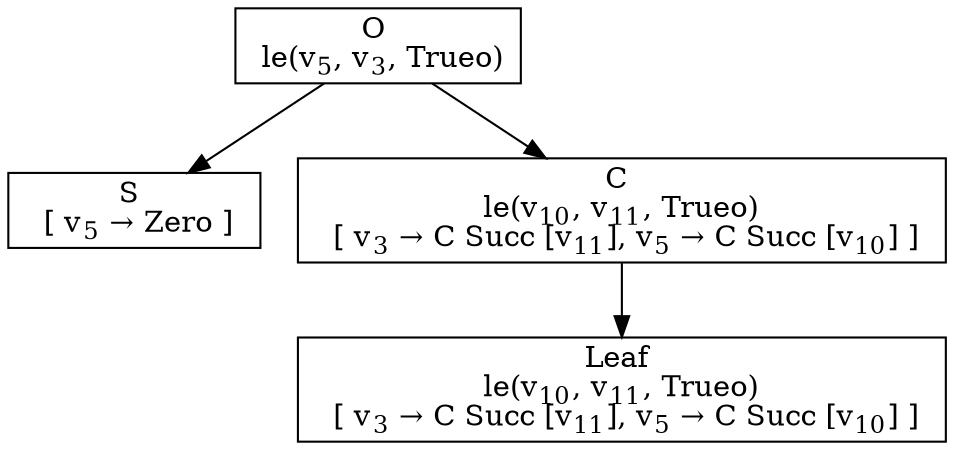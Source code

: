 digraph {
    graph [rankdir=TB
          ,bgcolor=transparent];
    node [shape=box
         ,fillcolor=white
         ,style=filled];
    0 [label=<O <BR/> le(v<SUB>5</SUB>, v<SUB>3</SUB>, Trueo)>];
    1 [label=<S <BR/>  [ v<SUB>5</SUB> &rarr; Zero ] >];
    2 [label=<C <BR/> le(v<SUB>10</SUB>, v<SUB>11</SUB>, Trueo) <BR/>  [ v<SUB>3</SUB> &rarr; C Succ [v<SUB>11</SUB>], v<SUB>5</SUB> &rarr; C Succ [v<SUB>10</SUB>] ] >];
    3 [label=<Leaf <BR/> le(v<SUB>10</SUB>, v<SUB>11</SUB>, Trueo) <BR/>  [ v<SUB>3</SUB> &rarr; C Succ [v<SUB>11</SUB>], v<SUB>5</SUB> &rarr; C Succ [v<SUB>10</SUB>] ] >];
    0 -> 1 [label=""];
    0 -> 2 [label=""];
    2 -> 3 [label=""];
}